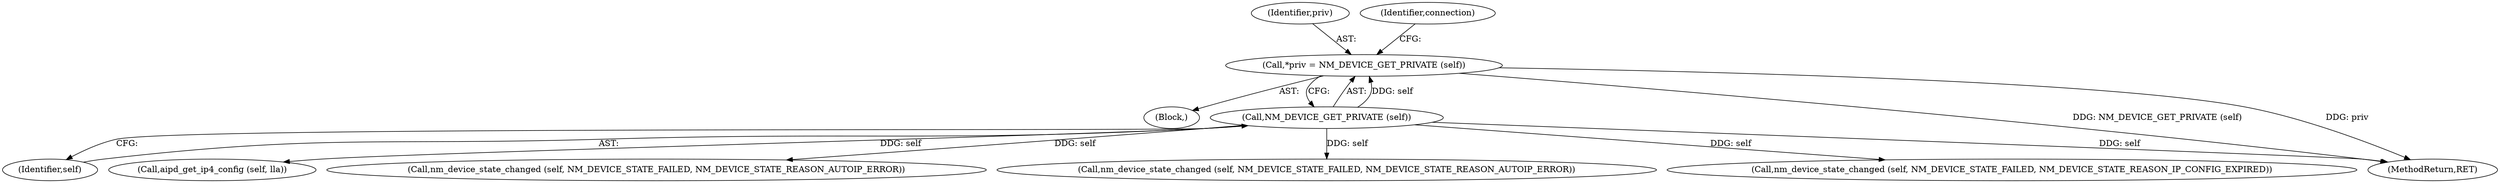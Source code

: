 digraph "0_NetworkManager_d5fc88e573fa58b93034b04d35a2454f5d28cad9@pointer" {
"1004044" [label="(Call,*priv = NM_DEVICE_GET_PRIVATE (self))"];
"1004046" [label="(Call,NM_DEVICE_GET_PRIVATE (self))"];
"1004045" [label="(Identifier,priv)"];
"1004050" [label="(Identifier,connection)"];
"1004042" [label="(Block,)"];
"1004044" [label="(Call,*priv = NM_DEVICE_GET_PRIVATE (self))"];
"1004046" [label="(Call,NM_DEVICE_GET_PRIVATE (self))"];
"1007368" [label="(MethodReturn,RET)"];
"1004047" [label="(Identifier,self)"];
"1004133" [label="(Call,aipd_get_ip4_config (self, lla))"];
"1004110" [label="(Call,nm_device_state_changed (self, NM_DEVICE_STATE_FAILED, NM_DEVICE_STATE_REASON_AUTOIP_ERROR))"];
"1004126" [label="(Call,nm_device_state_changed (self, NM_DEVICE_STATE_FAILED, NM_DEVICE_STATE_REASON_AUTOIP_ERROR))"];
"1004196" [label="(Call,nm_device_state_changed (self, NM_DEVICE_STATE_FAILED, NM_DEVICE_STATE_REASON_IP_CONFIG_EXPIRED))"];
"1004044" -> "1004042"  [label="AST: "];
"1004044" -> "1004046"  [label="CFG: "];
"1004045" -> "1004044"  [label="AST: "];
"1004046" -> "1004044"  [label="AST: "];
"1004050" -> "1004044"  [label="CFG: "];
"1004044" -> "1007368"  [label="DDG: NM_DEVICE_GET_PRIVATE (self)"];
"1004044" -> "1007368"  [label="DDG: priv"];
"1004046" -> "1004044"  [label="DDG: self"];
"1004046" -> "1004047"  [label="CFG: "];
"1004047" -> "1004046"  [label="AST: "];
"1004046" -> "1007368"  [label="DDG: self"];
"1004046" -> "1004110"  [label="DDG: self"];
"1004046" -> "1004126"  [label="DDG: self"];
"1004046" -> "1004133"  [label="DDG: self"];
"1004046" -> "1004196"  [label="DDG: self"];
}
